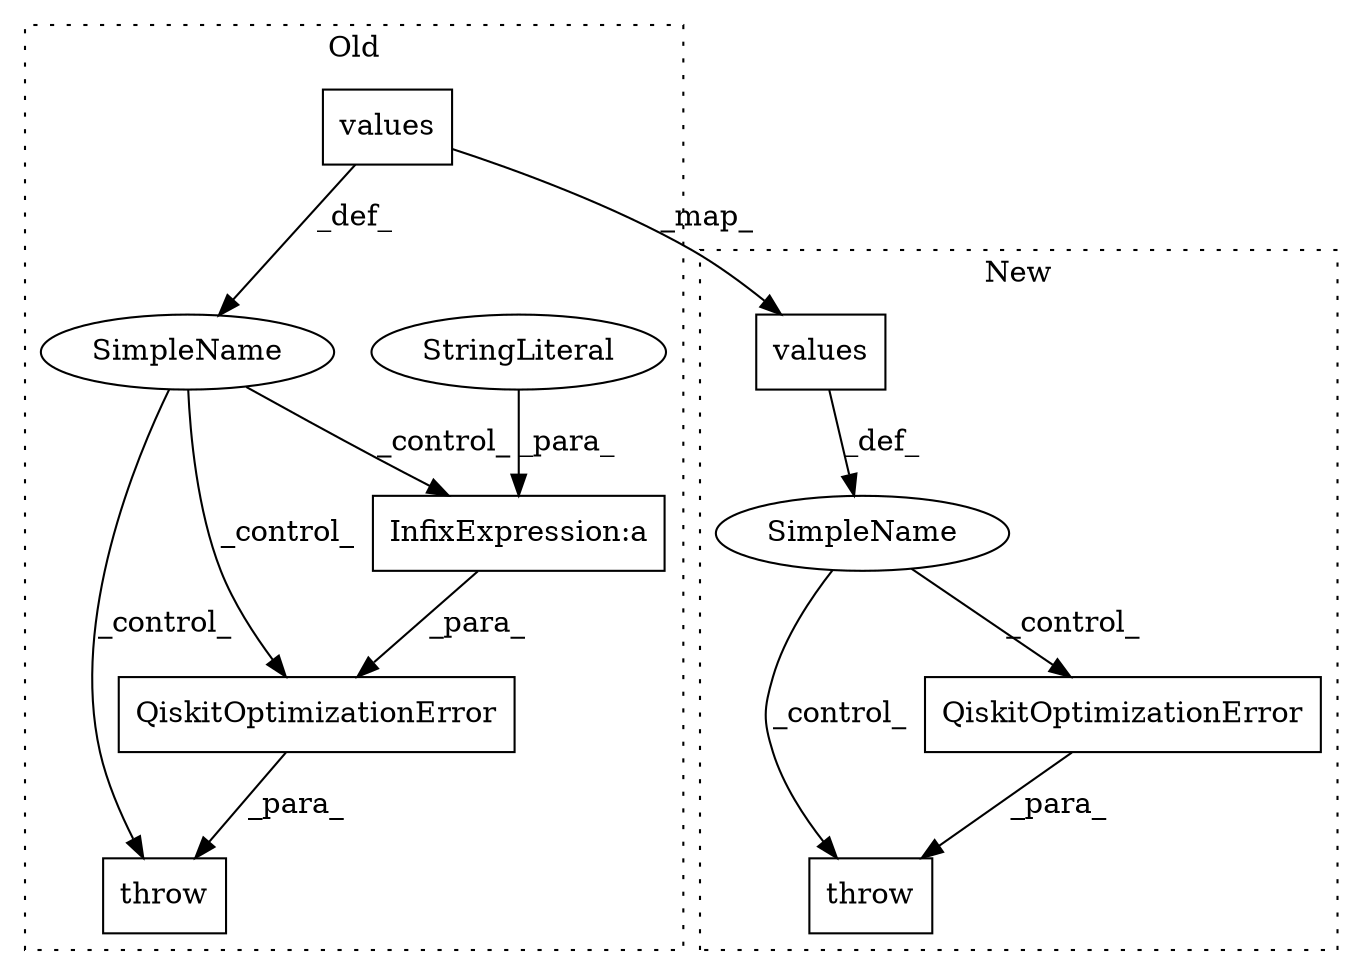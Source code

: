 digraph G {
subgraph cluster0 {
1 [label="QiskitOptimizationError" a="32" s="8077,8143" l="24,1" shape="box"];
3 [label="InfixExpression:a" a="27" s="8136" l="3" shape="box"];
5 [label="StringLiteral" a="45" s="8101" l="35" shape="ellipse"];
6 [label="throw" a="53" s="8071" l="6" shape="box"];
7 [label="values" a="32" s="7883" l="8" shape="box"];
10 [label="SimpleName" a="42" s="" l="" shape="ellipse"];
label = "Old";
style="dotted";
}
subgraph cluster1 {
2 [label="throw" a="53" s="7649" l="6" shape="box"];
4 [label="QiskitOptimizationError" a="32" s="7655,7772" l="24,1" shape="box"];
8 [label="values" a="32" s="7629" l="8" shape="box"];
9 [label="SimpleName" a="42" s="" l="" shape="ellipse"];
label = "New";
style="dotted";
}
1 -> 6 [label="_para_"];
3 -> 1 [label="_para_"];
4 -> 2 [label="_para_"];
5 -> 3 [label="_para_"];
7 -> 8 [label="_map_"];
7 -> 10 [label="_def_"];
8 -> 9 [label="_def_"];
9 -> 2 [label="_control_"];
9 -> 4 [label="_control_"];
10 -> 3 [label="_control_"];
10 -> 1 [label="_control_"];
10 -> 6 [label="_control_"];
}